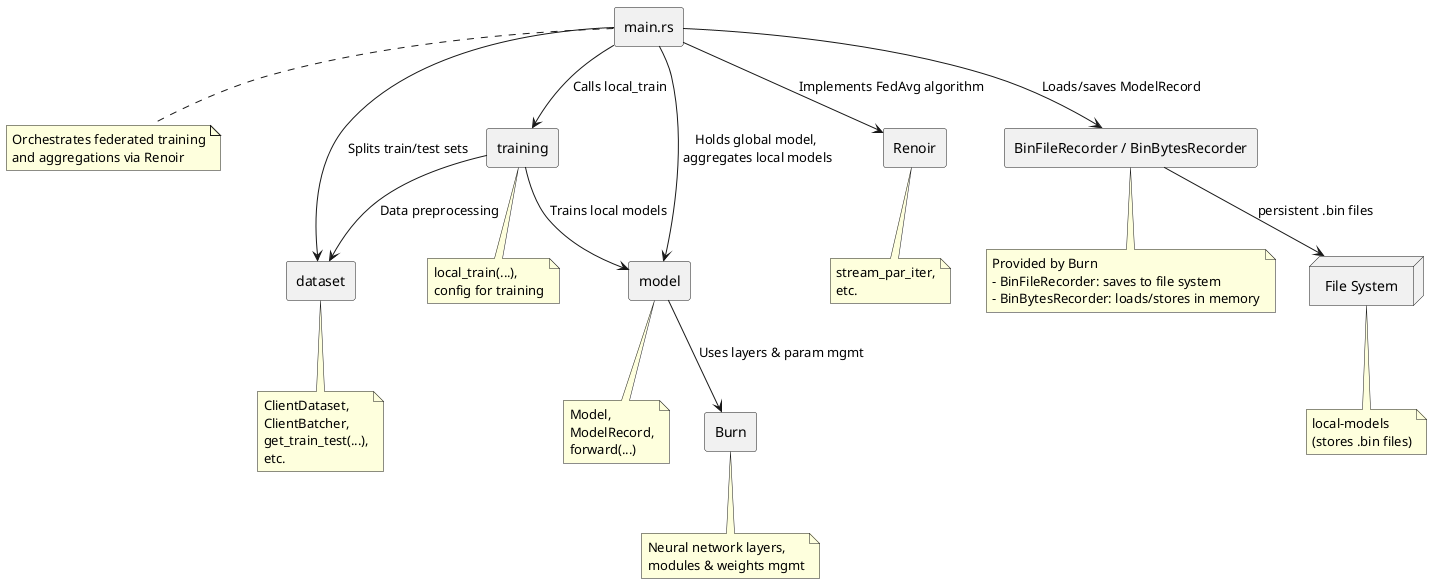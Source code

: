 @startuml

skinparam componentStyle rectangle

rectangle "main.rs" as Main
note bottom of Main
  Orchestrates federated training
  and aggregations via Renoir
end note

rectangle "dataset" as Dataset
note bottom of Dataset
  ClientDataset, 
  ClientBatcher,
  get_train_test(...),
  etc.
end note

rectangle "training" as Training
note bottom of Training
  local_train(...),
  config for training
end note

rectangle "model" as ModelMod
note bottom of ModelMod
  Model, 
  ModelRecord,
  forward(...)
end note

component "Burn" as BurnLib
note bottom of BurnLib
  Neural network layers,
  modules & weights mgmt
end note

rectangle "Renoir" as Renoir
note bottom of Renoir
  stream_par_iter,
  etc.
end note

rectangle "BinFileRecorder / BinBytesRecorder" as Recorders
note bottom of Recorders
  Provided by Burn
  - BinFileRecorder: saves to file system
  - BinBytesRecorder: loads/stores in memory
end note

node "File System" as FS
note bottom of FS
  local-models
  (stores .bin files)
end note

' Relationships
Main --> Renoir : Implements FedAvg algorithm
Main --> Dataset : Splits train/test sets
Main --> Training : Calls local_train
Main --> ModelMod : Holds global model,\n aggregates local models
Training --> ModelMod : Trains local models
Training --> Dataset : Data preprocessing
ModelMod --> BurnLib : Uses layers & param mgmt
Main --> Recorders : Loads/saves ModelRecord
Recorders --> FS : persistent .bin files

@enduml
